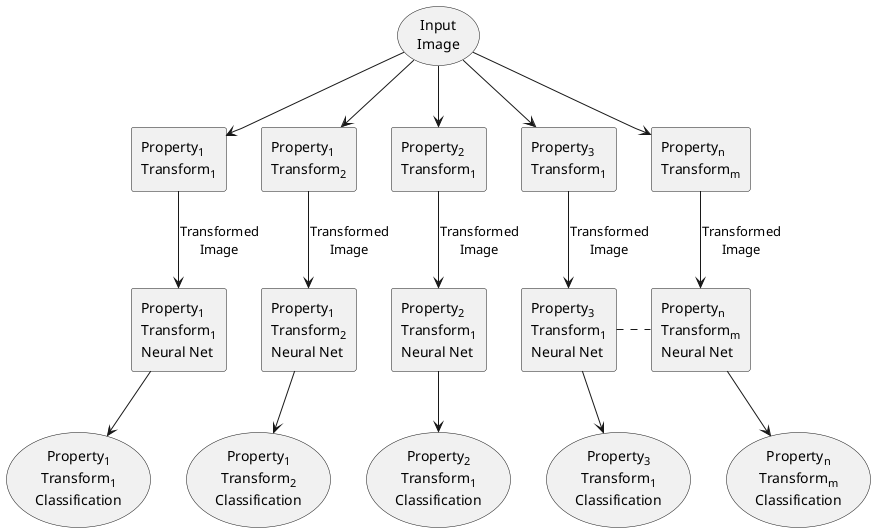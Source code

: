 @startuml

skinparam maxactorsize 0

skinparam rectangle {
    BackgroundColor white
    BorderColor white
    shadowing false
}

usecase "Input\nImage" as input

agent "Property<FONT POINT-SIZE='10'><SUB>1</SUB></FONT>\nTransform<FONT POINT-SIZE='10'><SUB>1</SUB></FONT>" as TRANS_1
agent "Property<FONT POINT-SIZE='10'><SUB>1</SUB></FONT>\nTransform<FONT POINT-SIZE='10'><SUB>2</SUB></FONT>" as TRANS_11
agent "Property<FONT POINT-SIZE='10'><SUB>2</SUB></FONT>\nTransform<FONT POINT-SIZE='10'><SUB>1</SUB></FONT>" as TRANS_2
agent "Property<FONT POINT-SIZE='10'><SUB>3</SUB></FONT>\nTransform<FONT POINT-SIZE='10'><SUB>1</SUB></FONT>" as TRANS_3
agent "Property<FONT POINT-SIZE='10'><SUB>n</SUB></FONT>\nTransform<FONT POINT-SIZE='10'><SUB>m</SUB></FONT>" as TRANS_N

input --> TRANS_1
input --> TRANS_11
input --> TRANS_2
input --> TRANS_3
input --> TRANS_N

agent "Property<FONT POINT-SIZE='10'><SUB>1</SUB></FONT>\nTransform<FONT POINT-SIZE='10'><SUB>1</SUB></FONT>\nNeural Net" as XAI_1
agent "Property<FONT POINT-SIZE='10'><SUB>1</SUB></FONT>\nTransform<FONT POINT-SIZE='10'><SUB>2</SUB></FONT>\nNeural Net" as XAI_11
agent "Property<FONT POINT-SIZE='10'><SUB>2</SUB></FONT>\nTransform<FONT POINT-SIZE='10'><SUB>1</SUB></FONT>\nNeural Net" as XAI_2
agent "Property<FONT POINT-SIZE='10'><SUB>3</SUB></FONT>\nTransform<FONT POINT-SIZE='10'><SUB>1</SUB></FONT>\nNeural Net" as XAI_3
agent "Property<FONT POINT-SIZE='10'><SUB>n</SUB></FONT>\nTransform<FONT POINT-SIZE='10'><SUB>m</SUB></FONT>\nNeural Net" as XAI_N

TRANS_1 --> XAI_1 : "Transformed\nImage"
TRANS_11 --> XAI_11 : "Transformed\nImage"
TRANS_2 --> XAI_2 : "Transformed\nImage"
TRANS_3 --> XAI_3 : "Transformed\nImage"
TRANS_N --> XAI_N : "Transformed\nImage"

XAI_1 .[hidden]right. XAI_11
XAI_11 .[hidden]right. XAI_2
XAI_2 .[hidden]right. XAI_3
XAI_3 .right. XAI_N

usecase "Property<FONT POINT-SIZE='10'><SUB>1</SUB></FONT>\nTransform<FONT POINT-SIZE='10'><SUB>1</SUB></FONT>\nClassification" as label_1

usecase "Property<FONT POINT-SIZE='10'><SUB>1</SUB></FONT>\nTransform<FONT POINT-SIZE='10'><SUB>2</SUB></FONT>\nClassification" as label_11

usecase "Property<FONT POINT-SIZE='10'><SUB>2</SUB></FONT>\nTransform<FONT POINT-SIZE='10'><SUB>1</SUB></FONT>\nClassification" as label_2

usecase "Property<FONT POINT-SIZE='10'><SUB>3</SUB></FONT>\nTransform<FONT POINT-SIZE='10'><SUB>1</SUB></FONT>\nClassification" as label_3

usecase "Property<FONT POINT-SIZE='10'><SUB>n</SUB></FONT>\nTransform<FONT POINT-SIZE='10'><SUB>m</SUB></FONT>\nClassification" as label_N

XAI_1 --> label_1
XAI_11 --> label_11
XAI_2 --> label_2
XAI_3 --> label_3
XAI_N --> label_N

@enduml
